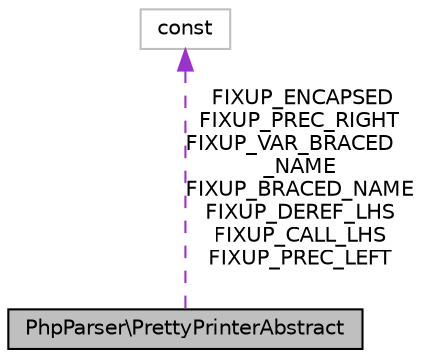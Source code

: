 digraph "PhpParser\PrettyPrinterAbstract"
{
  edge [fontname="Helvetica",fontsize="10",labelfontname="Helvetica",labelfontsize="10"];
  node [fontname="Helvetica",fontsize="10",shape=record];
  Node2 [label="PhpParser\\PrettyPrinterAbstract",height=0.2,width=0.4,color="black", fillcolor="grey75", style="filled", fontcolor="black"];
  Node3 -> Node2 [dir="back",color="darkorchid3",fontsize="10",style="dashed",label=" FIXUP_ENCAPSED\nFIXUP_PREC_RIGHT\nFIXUP_VAR_BRACED\l_NAME\nFIXUP_BRACED_NAME\nFIXUP_DEREF_LHS\nFIXUP_CALL_LHS\nFIXUP_PREC_LEFT" ,fontname="Helvetica"];
  Node3 [label="const",height=0.2,width=0.4,color="grey75", fillcolor="white", style="filled"];
}
